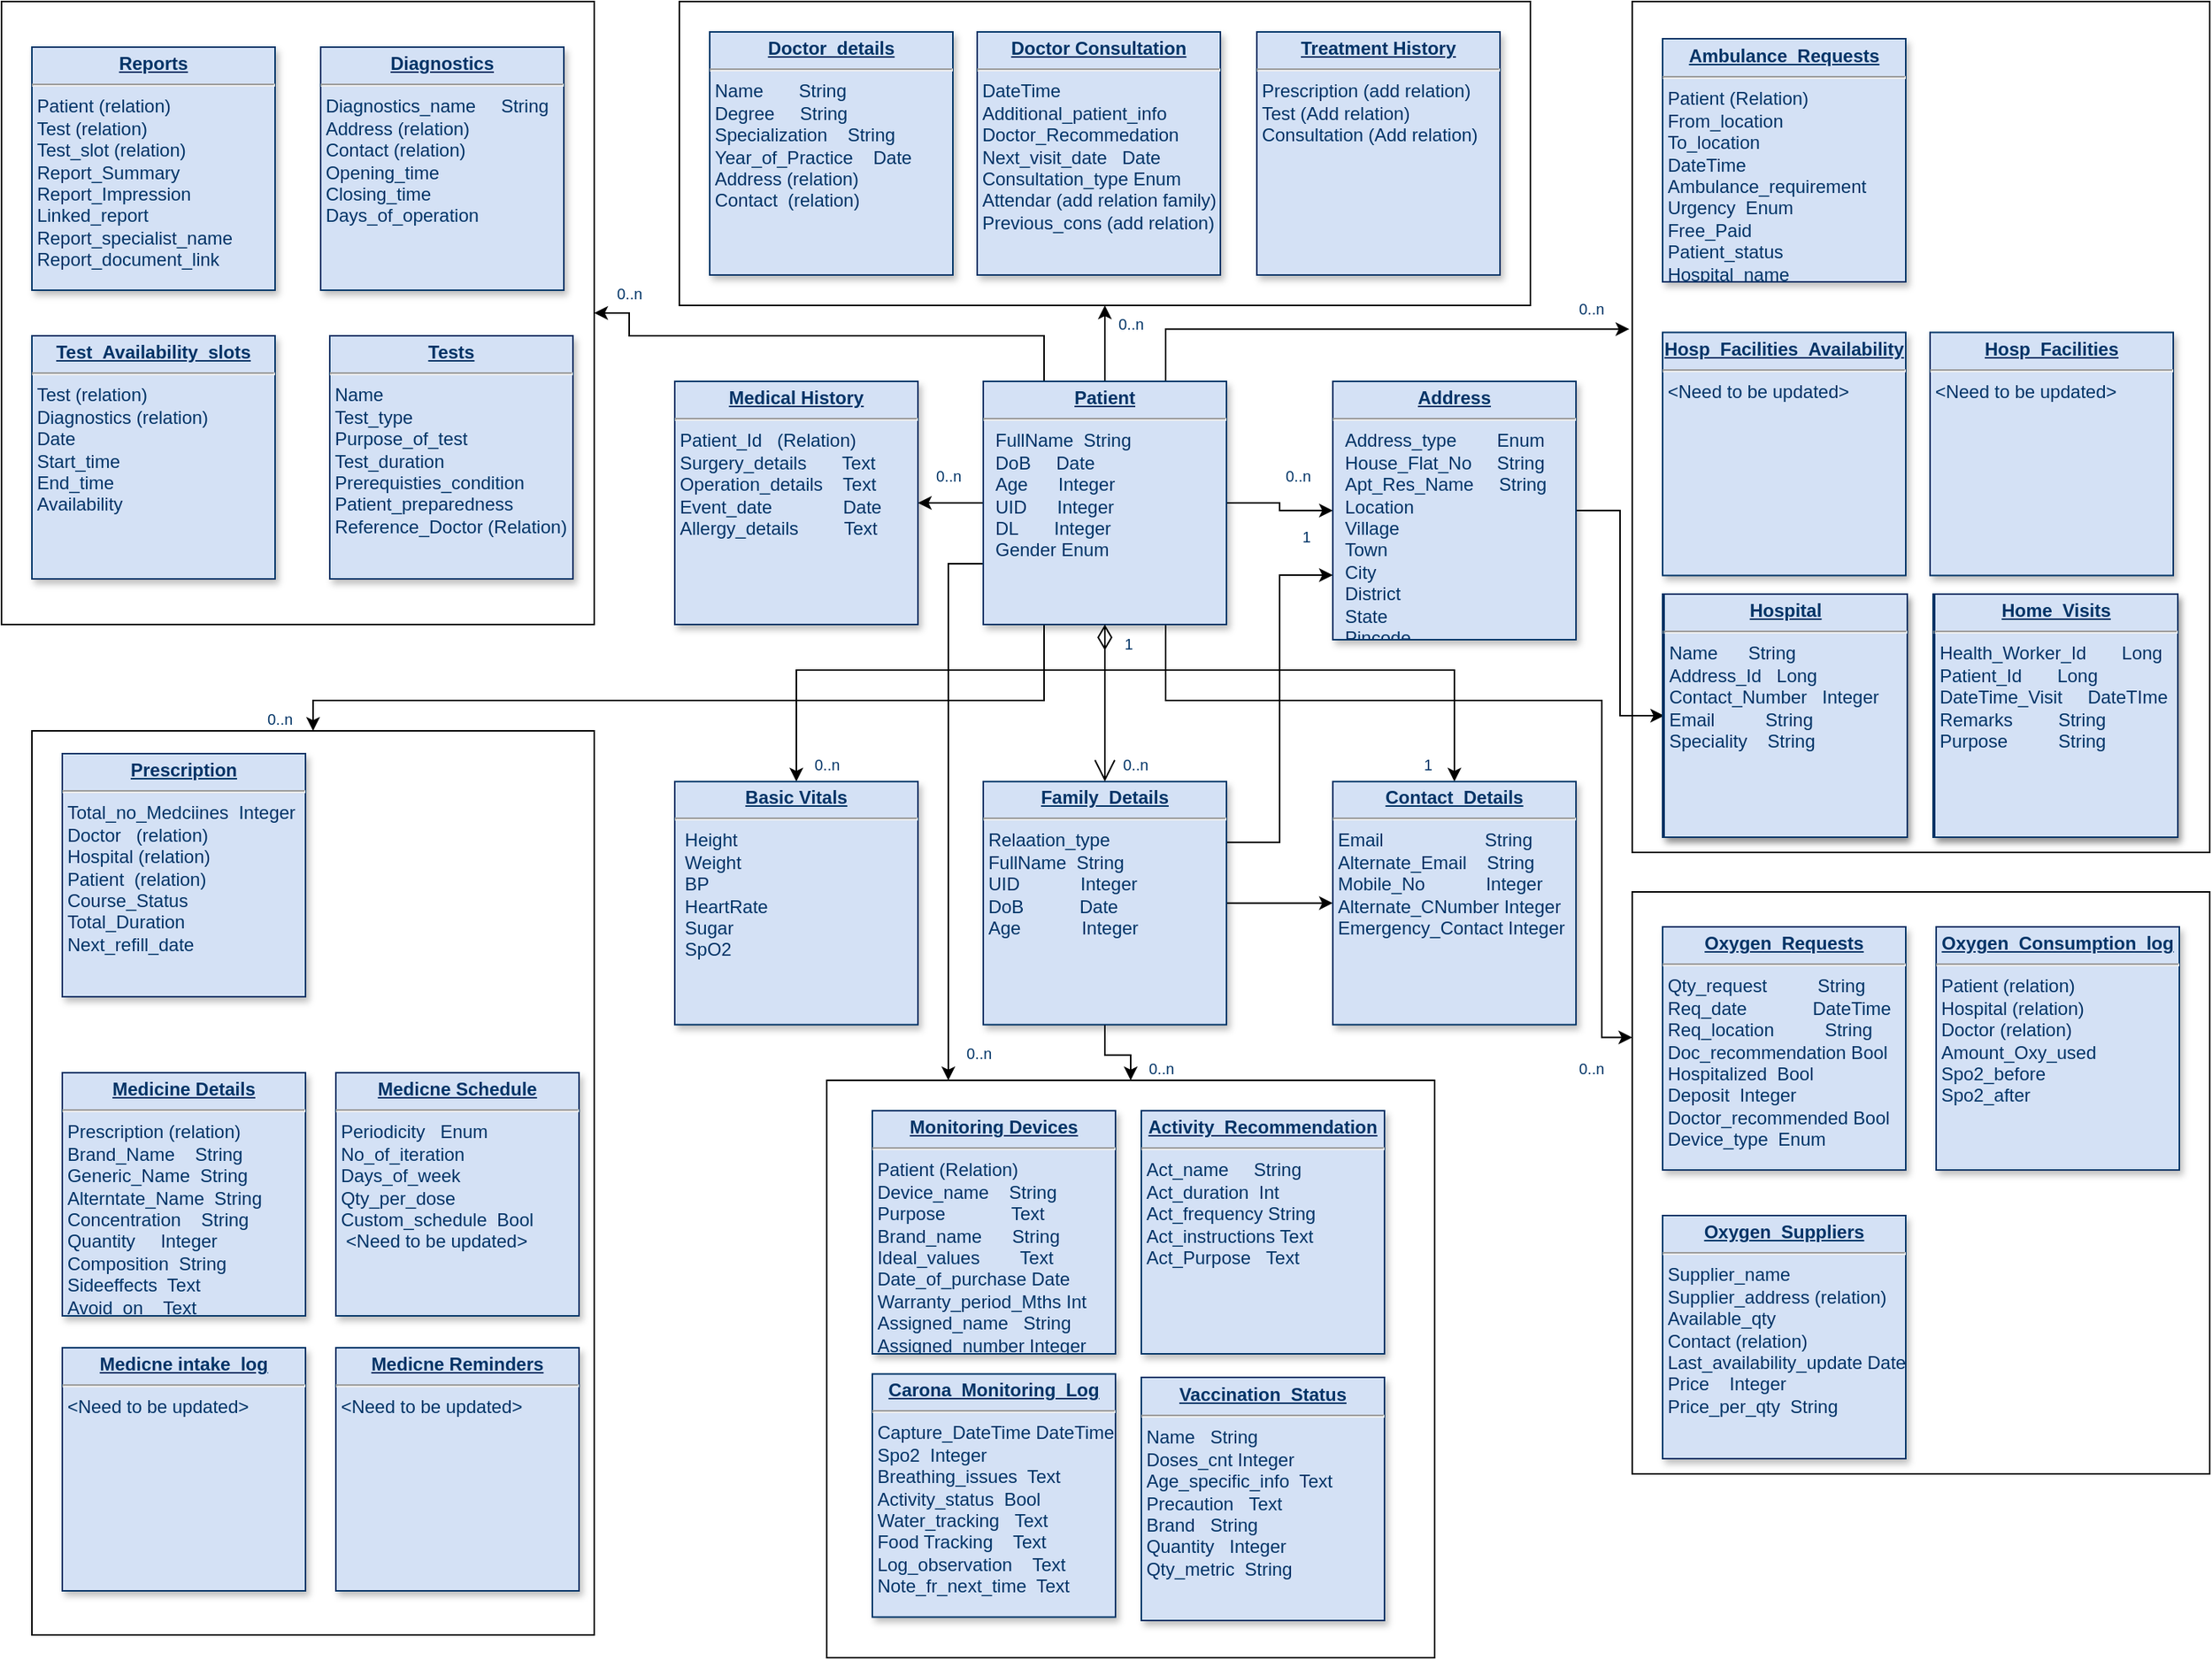 <mxfile version="14.6.13" type="github">
  <diagram name="Page-1" id="efa7a0a1-bf9b-a30e-e6df-94a7791c09e9">
    <mxGraphModel dx="1869" dy="433" grid="1" gridSize="10" guides="1" tooltips="1" connect="1" arrows="1" fold="1" page="1" pageScale="1" pageWidth="826" pageHeight="1169" background="#ffffff" math="0" shadow="0">
      <root>
        <mxCell id="0" />
        <mxCell id="1" parent="0" />
        <mxCell id="pTx6E-m7zYikhpUDYZre-244" value="" style="rounded=0;whiteSpace=wrap;html=1;" parent="1" vertex="1">
          <mxGeometry x="640" y="30" width="380" height="560" as="geometry" />
        </mxCell>
        <mxCell id="pTx6E-m7zYikhpUDYZre-188" style="edgeStyle=orthogonalEdgeStyle;rounded=0;orthogonalLoop=1;jettySize=auto;html=1;entryX=0;entryY=0.75;entryDx=0;entryDy=0;exitX=1;exitY=0.25;exitDx=0;exitDy=0;" parent="1" source="21" target="pTx6E-m7zYikhpUDYZre-186" edge="1">
          <mxGeometry relative="1" as="geometry" />
        </mxCell>
        <mxCell id="pTx6E-m7zYikhpUDYZre-230" style="edgeStyle=orthogonalEdgeStyle;rounded=0;orthogonalLoop=1;jettySize=auto;html=1;entryX=0;entryY=0.5;entryDx=0;entryDy=0;" parent="1" source="21" target="pTx6E-m7zYikhpUDYZre-197" edge="1">
          <mxGeometry relative="1" as="geometry" />
        </mxCell>
        <mxCell id="pTx6E-m7zYikhpUDYZre-257" style="edgeStyle=orthogonalEdgeStyle;rounded=0;orthogonalLoop=1;jettySize=auto;html=1;entryX=0.5;entryY=0;entryDx=0;entryDy=0;" parent="1" source="21" target="pTx6E-m7zYikhpUDYZre-238" edge="1">
          <mxGeometry relative="1" as="geometry" />
        </mxCell>
        <mxCell id="21" value="&lt;p style=&quot;margin: 0px ; margin-top: 4px ; text-align: center ; text-decoration: underline&quot;&gt;&lt;b&gt;Family_Details&lt;/b&gt;&lt;/p&gt;&lt;hr&gt;&amp;nbsp;Relaation_type&lt;br&gt;&amp;nbsp;FullName&amp;nbsp; String&lt;br&gt;&amp;nbsp;UID&amp;nbsp; &amp;nbsp; &amp;nbsp; &amp;nbsp; &amp;nbsp; &amp;nbsp; Integer&lt;br&gt;&amp;nbsp;DoB&amp;nbsp; &amp;nbsp; &amp;nbsp; &amp;nbsp; &amp;nbsp; &amp;nbsp;Date&lt;br&gt;&amp;nbsp;Age&amp;nbsp; &amp;nbsp; &amp;nbsp; &amp;nbsp; &amp;nbsp; &amp;nbsp; Integer" style="verticalAlign=top;align=left;overflow=fill;fontSize=12;fontFamily=Helvetica;html=1;strokeColor=#003366;shadow=1;fillColor=#D4E1F5;fontColor=#003366" parent="1" vertex="1">
          <mxGeometry x="213.0" y="543.36" width="160" height="160" as="geometry" />
        </mxCell>
        <mxCell id="pTx6E-m7zYikhpUDYZre-187" style="edgeStyle=orthogonalEdgeStyle;rounded=0;orthogonalLoop=1;jettySize=auto;html=1;entryX=0;entryY=0.5;entryDx=0;entryDy=0;" parent="1" source="25" target="pTx6E-m7zYikhpUDYZre-186" edge="1">
          <mxGeometry relative="1" as="geometry" />
        </mxCell>
        <mxCell id="pTx6E-m7zYikhpUDYZre-228" style="edgeStyle=orthogonalEdgeStyle;rounded=0;orthogonalLoop=1;jettySize=auto;html=1;" parent="1" source="25" target="pTx6E-m7zYikhpUDYZre-191" edge="1">
          <mxGeometry relative="1" as="geometry" />
        </mxCell>
        <mxCell id="pTx6E-m7zYikhpUDYZre-229" style="edgeStyle=orthogonalEdgeStyle;rounded=0;orthogonalLoop=1;jettySize=auto;html=1;" parent="1" source="25" target="pTx6E-m7zYikhpUDYZre-189" edge="1">
          <mxGeometry relative="1" as="geometry">
            <Array as="points">
              <mxPoint x="293" y="470" />
              <mxPoint x="90" y="470" />
            </Array>
          </mxGeometry>
        </mxCell>
        <mxCell id="pTx6E-m7zYikhpUDYZre-231" style="edgeStyle=orthogonalEdgeStyle;rounded=0;orthogonalLoop=1;jettySize=auto;html=1;entryX=0.5;entryY=0;entryDx=0;entryDy=0;" parent="1" source="25" target="pTx6E-m7zYikhpUDYZre-197" edge="1">
          <mxGeometry relative="1" as="geometry">
            <Array as="points">
              <mxPoint x="293" y="470" />
              <mxPoint x="523" y="470" />
            </Array>
          </mxGeometry>
        </mxCell>
        <mxCell id="pTx6E-m7zYikhpUDYZre-250" style="edgeStyle=orthogonalEdgeStyle;rounded=0;orthogonalLoop=1;jettySize=auto;html=1;entryX=0.5;entryY=1;entryDx=0;entryDy=0;" parent="1" source="25" target="pTx6E-m7zYikhpUDYZre-242" edge="1">
          <mxGeometry relative="1" as="geometry" />
        </mxCell>
        <mxCell id="pTx6E-m7zYikhpUDYZre-252" style="edgeStyle=orthogonalEdgeStyle;rounded=0;orthogonalLoop=1;jettySize=auto;html=1;entryX=-0.005;entryY=0.385;entryDx=0;entryDy=0;entryPerimeter=0;exitX=0.75;exitY=0;exitDx=0;exitDy=0;" parent="1" source="25" target="pTx6E-m7zYikhpUDYZre-244" edge="1">
          <mxGeometry relative="1" as="geometry">
            <Array as="points">
              <mxPoint x="333" y="246" />
            </Array>
          </mxGeometry>
        </mxCell>
        <mxCell id="pTx6E-m7zYikhpUDYZre-253" style="edgeStyle=orthogonalEdgeStyle;rounded=0;orthogonalLoop=1;jettySize=auto;html=1;entryX=1;entryY=0.5;entryDx=0;entryDy=0;exitX=0.25;exitY=0;exitDx=0;exitDy=0;" parent="1" source="25" target="pTx6E-m7zYikhpUDYZre-234" edge="1">
          <mxGeometry relative="1" as="geometry">
            <Array as="points">
              <mxPoint x="253" y="250" />
              <mxPoint x="-20" y="250" />
              <mxPoint x="-20" y="235" />
            </Array>
          </mxGeometry>
        </mxCell>
        <mxCell id="pTx6E-m7zYikhpUDYZre-254" style="edgeStyle=orthogonalEdgeStyle;rounded=0;orthogonalLoop=1;jettySize=auto;html=1;exitX=0.25;exitY=1;exitDx=0;exitDy=0;" parent="1" source="25" target="pTx6E-m7zYikhpUDYZre-236" edge="1">
          <mxGeometry relative="1" as="geometry">
            <Array as="points">
              <mxPoint x="253" y="490" />
              <mxPoint x="-228" y="490" />
            </Array>
          </mxGeometry>
        </mxCell>
        <mxCell id="pTx6E-m7zYikhpUDYZre-255" style="edgeStyle=orthogonalEdgeStyle;rounded=0;orthogonalLoop=1;jettySize=auto;html=1;exitX=0;exitY=0.75;exitDx=0;exitDy=0;" parent="1" source="25" target="pTx6E-m7zYikhpUDYZre-238" edge="1">
          <mxGeometry relative="1" as="geometry">
            <Array as="points">
              <mxPoint x="190" y="400" />
            </Array>
          </mxGeometry>
        </mxCell>
        <mxCell id="pTx6E-m7zYikhpUDYZre-256" style="edgeStyle=orthogonalEdgeStyle;rounded=0;orthogonalLoop=1;jettySize=auto;html=1;entryX=0;entryY=0.25;entryDx=0;entryDy=0;exitX=0.75;exitY=1;exitDx=0;exitDy=0;" parent="1" source="25" target="pTx6E-m7zYikhpUDYZre-240" edge="1">
          <mxGeometry relative="1" as="geometry">
            <Array as="points">
              <mxPoint x="333" y="490" />
              <mxPoint x="620" y="490" />
              <mxPoint x="620" y="712" />
            </Array>
          </mxGeometry>
        </mxCell>
        <mxCell id="25" value="&lt;p style=&quot;margin: 0px ; margin-top: 4px ; text-align: center ; text-decoration: underline&quot;&gt;&lt;strong&gt;Patient&lt;/strong&gt;&lt;/p&gt;&lt;hr&gt;&lt;p style=&quot;margin: 0px ; margin-left: 8px&quot;&gt;FullName&amp;nbsp; String&lt;/p&gt;&lt;p style=&quot;margin: 0px ; margin-left: 8px&quot;&gt;DoB&amp;nbsp; &amp;nbsp; &amp;nbsp;Date&lt;/p&gt;&lt;p style=&quot;margin: 0px ; margin-left: 8px&quot;&gt;Age&amp;nbsp; &amp;nbsp; &amp;nbsp; Integer&lt;br&gt;UID&amp;nbsp; &amp;nbsp; &amp;nbsp; Integer&lt;/p&gt;&lt;p style=&quot;margin: 0px ; margin-left: 8px&quot;&gt;DL&amp;nbsp; &amp;nbsp; &amp;nbsp; &amp;nbsp;Integer&lt;/p&gt;&lt;p style=&quot;margin: 0px ; margin-left: 8px&quot;&gt;Gender Enum&lt;/p&gt;&lt;p style=&quot;margin: 0px ; margin-left: 8px&quot;&gt;&lt;br&gt;&lt;/p&gt;" style="verticalAlign=top;align=left;overflow=fill;fontSize=12;fontFamily=Helvetica;html=1;strokeColor=#003366;shadow=1;fillColor=#D4E1F5;fontColor=#003366" parent="1" vertex="1">
          <mxGeometry x="213.0" y="280.0" width="160" height="160" as="geometry" />
        </mxCell>
        <mxCell id="90" value="" style="endArrow=open;endSize=12;startArrow=diamondThin;startSize=14;startFill=0;edgeStyle=orthogonalEdgeStyle" parent="1" source="25" target="21" edge="1">
          <mxGeometry x="793" y="598.36" as="geometry">
            <mxPoint x="793" y="598.36" as="sourcePoint" />
            <mxPoint x="953" y="598.36" as="targetPoint" />
          </mxGeometry>
        </mxCell>
        <mxCell id="91" value="0..n" style="resizable=0;align=left;verticalAlign=top;labelBackgroundColor=#ffffff;fontSize=10;strokeColor=#003366;shadow=1;fillColor=#D4E1F5;fontColor=#003366" parent="90" connectable="0" vertex="1">
          <mxGeometry x="-1" relative="1" as="geometry">
            <mxPoint x="10" y="80" as="offset" />
          </mxGeometry>
        </mxCell>
        <mxCell id="92" value="1" style="resizable=0;align=right;verticalAlign=top;labelBackgroundColor=#ffffff;fontSize=10;strokeColor=#003366;shadow=1;fillColor=#D4E1F5;fontColor=#003366" parent="90" connectable="0" vertex="1">
          <mxGeometry x="1" relative="1" as="geometry">
            <mxPoint x="20" y="-103.0" as="offset" />
          </mxGeometry>
        </mxCell>
        <mxCell id="MusrO0yYyd4XaEEXspOv-96" style="edgeStyle=orthogonalEdgeStyle;rounded=0;orthogonalLoop=1;jettySize=auto;html=1;" parent="1" source="pTx6E-m7zYikhpUDYZre-186" target="MusrO0yYyd4XaEEXspOv-92" edge="1">
          <mxGeometry relative="1" as="geometry" />
        </mxCell>
        <mxCell id="pTx6E-m7zYikhpUDYZre-186" value="&lt;p style=&quot;margin: 0px ; margin-top: 4px ; text-align: center ; text-decoration: underline&quot;&gt;&lt;b&gt;Address&lt;/b&gt;&lt;/p&gt;&lt;hr&gt;&lt;p style=&quot;margin: 0px ; margin-left: 8px&quot;&gt;Address_type&amp;nbsp; &amp;nbsp; &amp;nbsp; &amp;nbsp; Enum&lt;/p&gt;&lt;p style=&quot;margin: 0px ; margin-left: 8px&quot;&gt;House_Flat_No&amp;nbsp; &amp;nbsp; &amp;nbsp;String&lt;/p&gt;&lt;p style=&quot;margin: 0px ; margin-left: 8px&quot;&gt;Apt_Res_Name&amp;nbsp; &amp;nbsp; &amp;nbsp;String&lt;/p&gt;&lt;p style=&quot;margin: 0px ; margin-left: 8px&quot;&gt;Location&lt;/p&gt;&lt;p style=&quot;margin: 0px ; margin-left: 8px&quot;&gt;Village&lt;/p&gt;&lt;p style=&quot;margin: 0px ; margin-left: 8px&quot;&gt;Town&lt;/p&gt;&lt;p style=&quot;margin: 0px ; margin-left: 8px&quot;&gt;City&lt;/p&gt;&lt;p style=&quot;margin: 0px ; margin-left: 8px&quot;&gt;District&lt;/p&gt;&lt;p style=&quot;margin: 0px ; margin-left: 8px&quot;&gt;State&lt;/p&gt;&lt;p style=&quot;margin: 0px ; margin-left: 8px&quot;&gt;Pincode&lt;/p&gt;&lt;p style=&quot;margin: 0px ; margin-left: 8px&quot;&gt;&lt;br&gt;&lt;/p&gt;&lt;p style=&quot;margin: 0px ; margin-left: 8px&quot;&gt;&lt;br&gt;&lt;/p&gt;" style="verticalAlign=top;align=left;overflow=fill;fontSize=12;fontFamily=Helvetica;html=1;strokeColor=#003366;shadow=1;fillColor=#D4E1F5;fontColor=#003366" parent="1" vertex="1">
          <mxGeometry x="443" y="280" width="160" height="170" as="geometry" />
        </mxCell>
        <mxCell id="pTx6E-m7zYikhpUDYZre-189" value="&lt;p style=&quot;margin: 0px ; margin-top: 4px ; text-align: center ; text-decoration: underline&quot;&gt;&lt;b&gt;Basic Vitals&lt;/b&gt;&lt;/p&gt;&lt;hr&gt;&amp;nbsp; Height&lt;br&gt;&amp;nbsp; Weight&lt;br&gt;&amp;nbsp; BP&lt;br&gt;&amp;nbsp; HeartRate&lt;br&gt;&amp;nbsp; Sugar&lt;br&gt;&amp;nbsp; SpO2&lt;br&gt;&amp;nbsp;" style="verticalAlign=top;align=left;overflow=fill;fontSize=12;fontFamily=Helvetica;html=1;strokeColor=#003366;shadow=1;fillColor=#D4E1F5;fontColor=#003366" parent="1" vertex="1">
          <mxGeometry x="10.0" y="543.36" width="160" height="160" as="geometry" />
        </mxCell>
        <mxCell id="pTx6E-m7zYikhpUDYZre-191" value="&lt;p style=&quot;margin: 0px ; margin-top: 4px ; text-align: center ; text-decoration: underline&quot;&gt;&lt;b&gt;Medical History&lt;/b&gt;&lt;/p&gt;&lt;hr&gt;&amp;nbsp;Patient_Id&amp;nbsp; &amp;nbsp;(Relation)&lt;br&gt;&amp;nbsp;Surgery_details&amp;nbsp; &amp;nbsp; &amp;nbsp; &amp;nbsp;Text&lt;br&gt;&amp;nbsp;Operation_details&amp;nbsp; &amp;nbsp; Text&lt;br&gt;&amp;nbsp;Event_date&amp;nbsp; &amp;nbsp; &amp;nbsp; &amp;nbsp; &amp;nbsp; &amp;nbsp; &amp;nbsp; Date&lt;br&gt;&amp;nbsp;Allergy_details&amp;nbsp; &amp;nbsp; &amp;nbsp; &amp;nbsp; &amp;nbsp;Text&lt;br&gt;&amp;nbsp;" style="verticalAlign=top;align=left;overflow=fill;fontSize=12;fontFamily=Helvetica;html=1;strokeColor=#003366;shadow=1;fillColor=#D4E1F5;fontColor=#003366" parent="1" vertex="1">
          <mxGeometry x="10" y="280.0" width="160" height="160" as="geometry" />
        </mxCell>
        <mxCell id="pTx6E-m7zYikhpUDYZre-197" value="&lt;p style=&quot;margin: 0px ; margin-top: 4px ; text-align: center ; text-decoration: underline&quot;&gt;&lt;b&gt;Contact_Details&lt;/b&gt;&lt;/p&gt;&lt;hr&gt;&amp;nbsp;Email&amp;nbsp; &amp;nbsp; &amp;nbsp; &amp;nbsp; &amp;nbsp; &amp;nbsp; &amp;nbsp; &amp;nbsp; &amp;nbsp; &amp;nbsp; String&lt;br&gt;&amp;nbsp;Alternate_Email&amp;nbsp; &amp;nbsp; String&lt;br&gt;&amp;nbsp;Mobile_No&amp;nbsp; &amp;nbsp; &amp;nbsp; &amp;nbsp; &amp;nbsp; &amp;nbsp; Integer&lt;br&gt;&amp;nbsp;Alternate_CNumber Integer&lt;br&gt;&amp;nbsp;Emergency_Contact Integer" style="verticalAlign=top;align=left;overflow=fill;fontSize=12;fontFamily=Helvetica;html=1;strokeColor=#003366;shadow=1;fillColor=#D4E1F5;fontColor=#003366" parent="1" vertex="1">
          <mxGeometry x="443.0" y="543.36" width="160" height="160" as="geometry" />
        </mxCell>
        <mxCell id="pTx6E-m7zYikhpUDYZre-235" value="" style="group" parent="1" vertex="1" connectable="0">
          <mxGeometry x="-433" y="30" width="390" height="410" as="geometry" />
        </mxCell>
        <mxCell id="pTx6E-m7zYikhpUDYZre-234" value="" style="rounded=0;whiteSpace=wrap;html=1;" parent="pTx6E-m7zYikhpUDYZre-235" vertex="1">
          <mxGeometry width="390" height="410" as="geometry" />
        </mxCell>
        <mxCell id="pTx6E-m7zYikhpUDYZre-226" value="" style="group" parent="pTx6E-m7zYikhpUDYZre-235" vertex="1" connectable="0">
          <mxGeometry x="20" y="30.0" width="356" height="350" as="geometry" />
        </mxCell>
        <mxCell id="pTx6E-m7zYikhpUDYZre-190" value="&lt;p style=&quot;margin: 0px ; margin-top: 4px ; text-align: center ; text-decoration: underline&quot;&gt;&lt;b&gt;Reports&lt;/b&gt;&lt;/p&gt;&lt;hr&gt;&amp;nbsp;Patient (relation)&lt;br&gt;&amp;nbsp;Test (relation)&lt;br&gt;&amp;nbsp;Test_slot (relation)&lt;br&gt;&amp;nbsp;Report_Summary&lt;br&gt;&amp;nbsp;Report_Impression&lt;br&gt;&amp;nbsp;Linked_report&lt;br&gt;&amp;nbsp;Report_specialist_name&lt;br&gt;&amp;nbsp;Report_document_link" style="verticalAlign=top;align=left;overflow=fill;fontSize=12;fontFamily=Helvetica;html=1;strokeColor=#003366;shadow=1;fillColor=#D4E1F5;fontColor=#003366" parent="pTx6E-m7zYikhpUDYZre-226" vertex="1">
          <mxGeometry width="160" height="160" as="geometry" />
        </mxCell>
        <mxCell id="pTx6E-m7zYikhpUDYZre-192" value="&lt;p style=&quot;margin: 0px ; margin-top: 4px ; text-align: center ; text-decoration: underline&quot;&gt;&lt;b&gt;Tests&lt;/b&gt;&lt;/p&gt;&lt;hr&gt;&amp;nbsp;Name&lt;br&gt;&amp;nbsp;Test_type&lt;br&gt;&amp;nbsp;Purpose_of_test&lt;br&gt;&amp;nbsp;Test_duration&lt;br&gt;&amp;nbsp;Prerequisties_condition&lt;br&gt;&amp;nbsp;Patient_preparedness&lt;br&gt;&amp;nbsp;Reference_Doctor (Relation)&lt;br&gt;&amp;nbsp;" style="verticalAlign=top;align=left;overflow=fill;fontSize=12;fontFamily=Helvetica;html=1;strokeColor=#003366;shadow=1;fillColor=#D4E1F5;fontColor=#003366" parent="pTx6E-m7zYikhpUDYZre-226" vertex="1">
          <mxGeometry x="196" y="190" width="160" height="160" as="geometry" />
        </mxCell>
        <mxCell id="pTx6E-m7zYikhpUDYZre-193" value="&lt;p style=&quot;margin: 0px ; margin-top: 4px ; text-align: center ; text-decoration: underline&quot;&gt;&lt;b&gt;Diagnostics&lt;/b&gt;&lt;/p&gt;&lt;hr&gt;&amp;nbsp;Diagnostics_name&amp;nbsp; &amp;nbsp; &amp;nbsp;String&lt;br&gt;&amp;nbsp;Address (relation)&lt;br&gt;&amp;nbsp;Contact (relation)&lt;br&gt;&amp;nbsp;Opening_time&lt;br&gt;&amp;nbsp;Closing_time&lt;br&gt;&amp;nbsp;Days_of_operation" style="verticalAlign=top;align=left;overflow=fill;fontSize=12;fontFamily=Helvetica;html=1;strokeColor=#003366;shadow=1;fillColor=#D4E1F5;fontColor=#003366" parent="pTx6E-m7zYikhpUDYZre-226" vertex="1">
          <mxGeometry x="190" width="160" height="160" as="geometry" />
        </mxCell>
        <mxCell id="pTx6E-m7zYikhpUDYZre-198" value="&lt;p style=&quot;margin: 0px ; margin-top: 4px ; text-align: center ; text-decoration: underline&quot;&gt;&lt;b&gt;Test_Availability_slots&lt;/b&gt;&lt;/p&gt;&lt;hr&gt;&amp;nbsp;Test (relation)&lt;br&gt;&amp;nbsp;Diagnostics (relation)&lt;br&gt;&amp;nbsp;Date&lt;br&gt;&amp;nbsp;Start_time&lt;br&gt;&amp;nbsp;End_time&lt;br&gt;&amp;nbsp;Availability&lt;br&gt;&amp;nbsp;&lt;br&gt;&amp;nbsp;" style="verticalAlign=top;align=left;overflow=fill;fontSize=12;fontFamily=Helvetica;html=1;strokeColor=#003366;shadow=1;fillColor=#D4E1F5;fontColor=#003366" parent="pTx6E-m7zYikhpUDYZre-226" vertex="1">
          <mxGeometry y="190" width="160" height="160" as="geometry" />
        </mxCell>
        <mxCell id="pTx6E-m7zYikhpUDYZre-237" value="" style="group" parent="1" vertex="1" connectable="0">
          <mxGeometry x="-413" y="510" width="370" height="595" as="geometry" />
        </mxCell>
        <mxCell id="pTx6E-m7zYikhpUDYZre-236" value="" style="rounded=0;whiteSpace=wrap;html=1;" parent="pTx6E-m7zYikhpUDYZre-237" vertex="1">
          <mxGeometry width="370" height="595" as="geometry" />
        </mxCell>
        <mxCell id="pTx6E-m7zYikhpUDYZre-216" value="" style="group" parent="pTx6E-m7zYikhpUDYZre-237" vertex="1" connectable="0">
          <mxGeometry x="20" y="15" width="340" height="551" as="geometry" />
        </mxCell>
        <mxCell id="pTx6E-m7zYikhpUDYZre-201" value="&lt;p style=&quot;margin: 0px ; margin-top: 4px ; text-align: center ; text-decoration: underline&quot;&gt;&lt;b&gt;Prescription&lt;/b&gt;&lt;/p&gt;&lt;hr&gt;&amp;nbsp;Total_no_Medciines&amp;nbsp; Integer&lt;br&gt;&amp;nbsp;Doctor&amp;nbsp; &amp;nbsp;(relation)&lt;br&gt;&amp;nbsp;Hospital (relation)&amp;nbsp;&lt;br&gt;&amp;nbsp;Patient&amp;nbsp; (relation)&lt;br&gt;&amp;nbsp;Course_Status&lt;br&gt;&amp;nbsp;Total_Duration&lt;br&gt;&amp;nbsp;Next_refill_date" style="verticalAlign=top;align=left;overflow=fill;fontSize=12;fontFamily=Helvetica;html=1;strokeColor=#003366;shadow=1;fillColor=#D4E1F5;fontColor=#003366" parent="pTx6E-m7zYikhpUDYZre-216" vertex="1">
          <mxGeometry width="160" height="160" as="geometry" />
        </mxCell>
        <mxCell id="pTx6E-m7zYikhpUDYZre-202" value="&lt;p style=&quot;margin: 0px ; margin-top: 4px ; text-align: center ; text-decoration: underline&quot;&gt;&lt;b&gt;Medicine Details&lt;/b&gt;&lt;/p&gt;&lt;hr&gt;&amp;nbsp;Prescription (relation)&lt;br&gt;&amp;nbsp;Brand_Name&amp;nbsp; &amp;nbsp; String&lt;br&gt;&amp;nbsp;Generic_Name&amp;nbsp; String&lt;br&gt;&amp;nbsp;Alterntate_Name&amp;nbsp; String&lt;br&gt;&amp;nbsp;Concentration&amp;nbsp; &amp;nbsp; String&lt;br&gt;&amp;nbsp;Quantity&amp;nbsp; &amp;nbsp; &amp;nbsp;Integer&lt;br&gt;&amp;nbsp;Composition&amp;nbsp; String&lt;br&gt;&amp;nbsp;Sideeffects&amp;nbsp; Text&lt;br&gt;&amp;nbsp;Avoid_on&amp;nbsp; &amp;nbsp; Text&lt;br&gt;&lt;br&gt;&amp;nbsp;&lt;br&gt;&amp;nbsp;&lt;br&gt;&amp;nbsp;" style="verticalAlign=top;align=left;overflow=fill;fontSize=12;fontFamily=Helvetica;html=1;strokeColor=#003366;shadow=1;fillColor=#D4E1F5;fontColor=#003366" parent="pTx6E-m7zYikhpUDYZre-216" vertex="1">
          <mxGeometry y="210" width="160" height="160" as="geometry" />
        </mxCell>
        <mxCell id="pTx6E-m7zYikhpUDYZre-203" value="&lt;p style=&quot;margin: 0px ; margin-top: 4px ; text-align: center ; text-decoration: underline&quot;&gt;&lt;b&gt;Medicne Schedule&lt;/b&gt;&lt;/p&gt;&lt;hr&gt;&amp;nbsp;Periodicity&amp;nbsp; &amp;nbsp;Enum&lt;br&gt;&amp;nbsp;No_of_iteration&lt;br&gt;&amp;nbsp;Days_of_week&lt;br&gt;&amp;nbsp;Qty_per_dose&lt;br&gt;&amp;nbsp;Custom_schedule&amp;nbsp; Bool&lt;br&gt;&amp;nbsp; &amp;lt;Need to be updated&amp;gt;&lt;br&gt;&amp;nbsp;&amp;nbsp;" style="verticalAlign=top;align=left;overflow=fill;fontSize=12;fontFamily=Helvetica;html=1;strokeColor=#003366;shadow=1;fillColor=#D4E1F5;fontColor=#003366" parent="pTx6E-m7zYikhpUDYZre-216" vertex="1">
          <mxGeometry x="180" y="210" width="160" height="160" as="geometry" />
        </mxCell>
        <mxCell id="pTx6E-m7zYikhpUDYZre-204" value="&lt;p style=&quot;margin: 0px ; margin-top: 4px ; text-align: center ; text-decoration: underline&quot;&gt;&lt;b&gt;Medicne intake_log&lt;/b&gt;&lt;/p&gt;&lt;hr&gt;&amp;nbsp;&amp;lt;Need to be updated&amp;gt;" style="verticalAlign=top;align=left;overflow=fill;fontSize=12;fontFamily=Helvetica;html=1;strokeColor=#003366;shadow=1;fillColor=#D4E1F5;fontColor=#003366" parent="pTx6E-m7zYikhpUDYZre-216" vertex="1">
          <mxGeometry y="391" width="160" height="160" as="geometry" />
        </mxCell>
        <mxCell id="pTx6E-m7zYikhpUDYZre-205" value="&lt;p style=&quot;margin: 0px ; margin-top: 4px ; text-align: center ; text-decoration: underline&quot;&gt;&lt;b&gt;Medicne Reminders&lt;/b&gt;&lt;/p&gt;&lt;hr&gt;&amp;nbsp;&amp;lt;Need to be updated&amp;gt;" style="verticalAlign=top;align=left;overflow=fill;fontSize=12;fontFamily=Helvetica;html=1;strokeColor=#003366;shadow=1;fillColor=#D4E1F5;fontColor=#003366" parent="pTx6E-m7zYikhpUDYZre-216" vertex="1">
          <mxGeometry x="180" y="391" width="160" height="160" as="geometry" />
        </mxCell>
        <mxCell id="pTx6E-m7zYikhpUDYZre-239" value="" style="group" parent="1" vertex="1" connectable="0">
          <mxGeometry x="110" y="740" width="400" height="380" as="geometry" />
        </mxCell>
        <mxCell id="pTx6E-m7zYikhpUDYZre-238" value="" style="rounded=0;whiteSpace=wrap;html=1;" parent="pTx6E-m7zYikhpUDYZre-239" vertex="1">
          <mxGeometry width="400" height="380" as="geometry" />
        </mxCell>
        <mxCell id="pTx6E-m7zYikhpUDYZre-227" value="" style="group" parent="pTx6E-m7zYikhpUDYZre-239" vertex="1" connectable="0">
          <mxGeometry x="30" y="20.0" width="337" height="335.5" as="geometry" />
        </mxCell>
        <mxCell id="pTx6E-m7zYikhpUDYZre-199" value="&lt;p style=&quot;margin: 0px ; margin-top: 4px ; text-align: center ; text-decoration: underline&quot;&gt;&lt;b&gt;Carona_Monitoring_Log&lt;/b&gt;&lt;/p&gt;&lt;hr&gt;&amp;nbsp;Capture_DateTime DateTime&lt;br&gt;&amp;nbsp;Spo2&amp;nbsp; Integer&lt;br&gt;&amp;nbsp;Breathing_issues&amp;nbsp; Text&amp;nbsp;&lt;br&gt;&amp;nbsp;Activity_status&amp;nbsp; Bool&lt;br&gt;&amp;nbsp;Water_tracking&amp;nbsp; &amp;nbsp;Text&lt;br&gt;&amp;nbsp;Food Tracking&amp;nbsp; &amp;nbsp; Text&lt;br&gt;&amp;nbsp;Log_observation&amp;nbsp; &amp;nbsp; Text&lt;br&gt;&amp;nbsp;Note_fr_next_time&amp;nbsp; Text" style="verticalAlign=top;align=left;overflow=fill;fontSize=12;fontFamily=Helvetica;html=1;strokeColor=#003366;shadow=1;fillColor=#D4E1F5;fontColor=#003366" parent="pTx6E-m7zYikhpUDYZre-227" vertex="1">
          <mxGeometry y="173.25" width="160" height="160" as="geometry" />
        </mxCell>
        <mxCell id="pTx6E-m7zYikhpUDYZre-206" value="&lt;p style=&quot;margin: 0px ; margin-top: 4px ; text-align: center ; text-decoration: underline&quot;&gt;&lt;b&gt;Activity_Recommendation&lt;/b&gt;&lt;/p&gt;&lt;hr&gt;&amp;nbsp;Act_name&amp;nbsp; &amp;nbsp; &amp;nbsp;String&lt;br&gt;&amp;nbsp;Act_duration&amp;nbsp; Int&lt;br&gt;&amp;nbsp;Act_frequency String&lt;br&gt;&amp;nbsp;Act_instructions Text&amp;nbsp;&lt;br&gt;&amp;nbsp;Act_Purpose&amp;nbsp; &amp;nbsp;Text" style="verticalAlign=top;align=left;overflow=fill;fontSize=12;fontFamily=Helvetica;html=1;strokeColor=#003366;shadow=1;fillColor=#D4E1F5;fontColor=#003366" parent="pTx6E-m7zYikhpUDYZre-227" vertex="1">
          <mxGeometry x="177" width="160" height="160" as="geometry" />
        </mxCell>
        <mxCell id="pTx6E-m7zYikhpUDYZre-209" value="&lt;p style=&quot;margin: 0px ; margin-top: 4px ; text-align: center ; text-decoration: underline&quot;&gt;&lt;b&gt;Vaccination_Status&lt;/b&gt;&lt;/p&gt;&lt;hr&gt;&amp;nbsp;Name&amp;nbsp; &amp;nbsp;String&lt;br&gt;&amp;nbsp;Doses_cnt Integer&lt;br&gt;&amp;nbsp;Age_specific_info&amp;nbsp; Text&lt;br&gt;&amp;nbsp;Precaution&amp;nbsp; &amp;nbsp;Text&lt;br&gt;&amp;nbsp;Brand&amp;nbsp; &amp;nbsp;String&lt;br&gt;&amp;nbsp;Quantity&amp;nbsp; &amp;nbsp;Integer&lt;br&gt;&amp;nbsp;Qty_metric&amp;nbsp; String&lt;br&gt;&amp;nbsp;" style="verticalAlign=top;align=left;overflow=fill;fontSize=12;fontFamily=Helvetica;html=1;strokeColor=#003366;shadow=1;fillColor=#D4E1F5;fontColor=#003366" parent="pTx6E-m7zYikhpUDYZre-227" vertex="1">
          <mxGeometry x="177" y="175.5" width="160" height="160" as="geometry" />
        </mxCell>
        <mxCell id="pTx6E-m7zYikhpUDYZre-213" value="&lt;p style=&quot;margin: 0px ; margin-top: 4px ; text-align: center ; text-decoration: underline&quot;&gt;&lt;b&gt;Monitoring Devices&lt;/b&gt;&lt;/p&gt;&lt;hr&gt;&amp;nbsp;Patient (Relation)&amp;nbsp;&lt;br&gt;&amp;nbsp;Device_name&amp;nbsp; &amp;nbsp; String&lt;br&gt;&amp;nbsp;Purpose&amp;nbsp; &amp;nbsp; &amp;nbsp; &amp;nbsp; &amp;nbsp; &amp;nbsp; &amp;nbsp;Text&lt;br&gt;&amp;nbsp;Brand_name&amp;nbsp; &amp;nbsp; &amp;nbsp; String&lt;br&gt;&amp;nbsp;Ideal_values&amp;nbsp; &amp;nbsp; &amp;nbsp; &amp;nbsp; Text&lt;br&gt;&amp;nbsp;Date_of_purchase Date&lt;br&gt;&amp;nbsp;Warranty_period_Mths Int&lt;br&gt;&amp;nbsp;Assigned_name&amp;nbsp; &amp;nbsp;String&lt;br&gt;&amp;nbsp;Assigned_number Integer&lt;br&gt;&amp;nbsp;" style="verticalAlign=top;align=left;overflow=fill;fontSize=12;fontFamily=Helvetica;html=1;strokeColor=#003366;shadow=1;fillColor=#D4E1F5;fontColor=#003366" parent="pTx6E-m7zYikhpUDYZre-227" vertex="1">
          <mxGeometry width="160" height="160" as="geometry" />
        </mxCell>
        <mxCell id="pTx6E-m7zYikhpUDYZre-241" value="" style="group" parent="1" vertex="1" connectable="0">
          <mxGeometry x="640" y="616" width="380" height="383" as="geometry" />
        </mxCell>
        <mxCell id="pTx6E-m7zYikhpUDYZre-240" value="" style="rounded=0;whiteSpace=wrap;html=1;" parent="pTx6E-m7zYikhpUDYZre-241" vertex="1">
          <mxGeometry width="380" height="383" as="geometry" />
        </mxCell>
        <mxCell id="pTx6E-m7zYikhpUDYZre-232" value="" style="group" parent="pTx6E-m7zYikhpUDYZre-241" vertex="1" connectable="0">
          <mxGeometry x="20" y="23" width="340" height="350" as="geometry" />
        </mxCell>
        <mxCell id="pTx6E-m7zYikhpUDYZre-210" value="&lt;p style=&quot;margin: 0px ; margin-top: 4px ; text-align: center ; text-decoration: underline&quot;&gt;&lt;b&gt;Oxygen_Requests&lt;/b&gt;&lt;/p&gt;&lt;hr&gt;&amp;nbsp;Qty_request&amp;nbsp; &amp;nbsp; &amp;nbsp; &amp;nbsp; &amp;nbsp; String&lt;br&gt;&amp;nbsp;Req_date&amp;nbsp; &amp;nbsp; &amp;nbsp; &amp;nbsp; &amp;nbsp; &amp;nbsp; &amp;nbsp;DateTime&lt;br&gt;&amp;nbsp;Req_location&amp;nbsp; &amp;nbsp; &amp;nbsp; &amp;nbsp; &amp;nbsp; String&lt;br&gt;&amp;nbsp;Doc_recommendation Bool&lt;br&gt;&amp;nbsp;Hospitalized&amp;nbsp; Bool&lt;br&gt;&amp;nbsp;Deposit&amp;nbsp; Integer&lt;br&gt;&amp;nbsp;Doctor_recommended Bool&lt;br&gt;&amp;nbsp;Device_type&amp;nbsp; Enum" style="verticalAlign=top;align=left;overflow=fill;fontSize=12;fontFamily=Helvetica;html=1;strokeColor=#003366;shadow=1;fillColor=#D4E1F5;fontColor=#003366" parent="pTx6E-m7zYikhpUDYZre-232" vertex="1">
          <mxGeometry width="160" height="160" as="geometry" />
        </mxCell>
        <mxCell id="pTx6E-m7zYikhpUDYZre-211" value="&lt;p style=&quot;margin: 0px ; margin-top: 4px ; text-align: center ; text-decoration: underline&quot;&gt;&lt;b&gt;Oxygen_Suppliers&lt;/b&gt;&lt;/p&gt;&lt;hr&gt;&amp;nbsp;Supplier_name&lt;br&gt;&amp;nbsp;Supplier_address (relation)&lt;br&gt;&amp;nbsp;Available_qty&lt;br&gt;&amp;nbsp;Contact (relation)&lt;br&gt;&amp;nbsp;Last_availability_update Date&lt;br&gt;&amp;nbsp;Price&amp;nbsp; &amp;nbsp; Integer&lt;br&gt;&amp;nbsp;Price_per_qty&amp;nbsp; String&lt;br&gt;&amp;nbsp;" style="verticalAlign=top;align=left;overflow=fill;fontSize=12;fontFamily=Helvetica;html=1;strokeColor=#003366;shadow=1;fillColor=#D4E1F5;fontColor=#003366" parent="pTx6E-m7zYikhpUDYZre-232" vertex="1">
          <mxGeometry y="190" width="160" height="160" as="geometry" />
        </mxCell>
        <mxCell id="pTx6E-m7zYikhpUDYZre-212" value="&lt;p style=&quot;margin: 0px ; margin-top: 4px ; text-align: center ; text-decoration: underline&quot;&gt;&lt;b&gt;Oxygen_Consumption_log&lt;/b&gt;&lt;/p&gt;&lt;hr&gt;&amp;nbsp;Patient (relation)&lt;br&gt;&amp;nbsp;Hospital (relation)&lt;br&gt;&amp;nbsp;Doctor (relation)&lt;br&gt;&amp;nbsp;Amount_Oxy_used&lt;br&gt;&amp;nbsp;Spo2_before&lt;br&gt;&amp;nbsp;Spo2_after" style="verticalAlign=top;align=left;overflow=fill;fontSize=12;fontFamily=Helvetica;html=1;strokeColor=#003366;shadow=1;fillColor=#D4E1F5;fontColor=#003366" parent="pTx6E-m7zYikhpUDYZre-232" vertex="1">
          <mxGeometry x="180" width="160" height="160" as="geometry" />
        </mxCell>
        <mxCell id="pTx6E-m7zYikhpUDYZre-247" value="" style="group" parent="1" vertex="1" connectable="0">
          <mxGeometry x="13" y="30" width="560" height="200" as="geometry" />
        </mxCell>
        <mxCell id="pTx6E-m7zYikhpUDYZre-242" value="" style="rounded=0;whiteSpace=wrap;html=1;" parent="pTx6E-m7zYikhpUDYZre-247" vertex="1">
          <mxGeometry width="560" height="200" as="geometry" />
        </mxCell>
        <mxCell id="pTx6E-m7zYikhpUDYZre-246" value="" style="group" parent="pTx6E-m7zYikhpUDYZre-247" vertex="1" connectable="0">
          <mxGeometry x="20" y="20.0" width="520" height="160.0" as="geometry" />
        </mxCell>
        <mxCell id="pTx6E-m7zYikhpUDYZre-200" value="&lt;p style=&quot;margin: 0px ; margin-top: 4px ; text-align: center ; text-decoration: underline&quot;&gt;&lt;b&gt;Treatment History&lt;/b&gt;&lt;/p&gt;&lt;hr&gt;&amp;nbsp;Prescription (add relation)&lt;br&gt;&amp;nbsp;Test (Add relation)&lt;br&gt;&amp;nbsp;Consultation (Add relation)&lt;br&gt;&amp;nbsp;&lt;br&gt;&amp;nbsp; &amp;nbsp;" style="verticalAlign=top;align=left;overflow=fill;fontSize=12;fontFamily=Helvetica;html=1;strokeColor=#003366;shadow=1;fillColor=#D4E1F5;fontColor=#003366" parent="pTx6E-m7zYikhpUDYZre-246" vertex="1">
          <mxGeometry x="360" width="160" height="160" as="geometry" />
        </mxCell>
        <mxCell id="pTx6E-m7zYikhpUDYZre-207" value="&lt;p style=&quot;margin: 0px ; margin-top: 4px ; text-align: center ; text-decoration: underline&quot;&gt;&lt;b&gt;Doctor Consultation&lt;/b&gt;&lt;/p&gt;&lt;hr&gt;&amp;nbsp;DateTime&lt;br&gt;&amp;nbsp;Additional_patient_info&lt;br&gt;&amp;nbsp;Doctor_Recommedation&lt;br&gt;&amp;nbsp;Next_visit_date&amp;nbsp; &amp;nbsp;Date&lt;br&gt;&amp;nbsp;Consultation_type Enum&lt;br&gt;&amp;nbsp;Attendar (add relation family)&lt;br&gt;&amp;nbsp;Previous_cons (add relation)&lt;br&gt;&amp;nbsp;" style="verticalAlign=top;align=left;overflow=fill;fontSize=12;fontFamily=Helvetica;html=1;strokeColor=#003366;shadow=1;fillColor=#D4E1F5;fontColor=#003366" parent="pTx6E-m7zYikhpUDYZre-246" vertex="1">
          <mxGeometry x="176" width="160" height="160" as="geometry" />
        </mxCell>
        <mxCell id="pTx6E-m7zYikhpUDYZre-208" value="&lt;p style=&quot;margin: 0px ; margin-top: 4px ; text-align: center ; text-decoration: underline&quot;&gt;&lt;b&gt;Doctor_details&lt;/b&gt;&lt;/p&gt;&lt;hr&gt;&amp;nbsp;Name&amp;nbsp; &amp;nbsp; &amp;nbsp; &amp;nbsp;String&lt;br&gt;&amp;nbsp;Degree&amp;nbsp; &amp;nbsp; &amp;nbsp;String&lt;br&gt;&amp;nbsp;Specialization&amp;nbsp; &amp;nbsp; String&lt;br&gt;&amp;nbsp;Year_of_Practice&amp;nbsp; &amp;nbsp; Date&lt;br&gt;&amp;nbsp;Address (relation)&lt;br&gt;&amp;nbsp;Contact&amp;nbsp; (relation)" style="verticalAlign=top;align=left;overflow=fill;fontSize=12;fontFamily=Helvetica;html=1;strokeColor=#003366;shadow=1;fillColor=#D4E1F5;fontColor=#003366" parent="pTx6E-m7zYikhpUDYZre-246" vertex="1">
          <mxGeometry y="1.137e-13" width="160" height="160" as="geometry" />
        </mxCell>
        <mxCell id="cQaLxjSWYKMMs1cUBijT-92" value="0..n" style="resizable=0;align=left;verticalAlign=top;labelBackgroundColor=#ffffff;fontSize=10;strokeColor=#003366;shadow=1;fillColor=#D4E1F5;fontColor=#003366" parent="1" connectable="0" vertex="1">
          <mxGeometry x="300" y="230.0" as="geometry" />
        </mxCell>
        <mxCell id="cQaLxjSWYKMMs1cUBijT-93" value="0..n" style="resizable=0;align=left;verticalAlign=top;labelBackgroundColor=#ffffff;fontSize=10;strokeColor=#003366;shadow=1;fillColor=#D4E1F5;fontColor=#003366" parent="1" connectable="0" vertex="1">
          <mxGeometry x="603" y="220.0" as="geometry" />
        </mxCell>
        <mxCell id="cQaLxjSWYKMMs1cUBijT-94" value="0..n" style="resizable=0;align=left;verticalAlign=top;labelBackgroundColor=#ffffff;fontSize=10;strokeColor=#003366;shadow=1;fillColor=#D4E1F5;fontColor=#003366" parent="1" connectable="0" vertex="1">
          <mxGeometry x="-30" y="210.0" as="geometry" />
        </mxCell>
        <mxCell id="cQaLxjSWYKMMs1cUBijT-96" value="0..n" style="resizable=0;align=left;verticalAlign=top;labelBackgroundColor=#ffffff;fontSize=10;strokeColor=#003366;shadow=1;fillColor=#D4E1F5;fontColor=#003366" parent="1" connectable="0" vertex="1">
          <mxGeometry x="603" y="720.0" as="geometry" />
        </mxCell>
        <mxCell id="cQaLxjSWYKMMs1cUBijT-97" value="0..n" style="resizable=0;align=left;verticalAlign=top;labelBackgroundColor=#ffffff;fontSize=10;strokeColor=#003366;shadow=1;fillColor=#D4E1F5;fontColor=#003366" parent="1" connectable="0" vertex="1">
          <mxGeometry x="320" y="720.0" as="geometry" />
        </mxCell>
        <mxCell id="cQaLxjSWYKMMs1cUBijT-98" value="0..n" style="resizable=0;align=left;verticalAlign=top;labelBackgroundColor=#ffffff;fontSize=10;strokeColor=#003366;shadow=1;fillColor=#D4E1F5;fontColor=#003366" parent="1" connectable="0" vertex="1">
          <mxGeometry x="200" y="710.0" as="geometry" />
        </mxCell>
        <mxCell id="cQaLxjSWYKMMs1cUBijT-99" value="0..n" style="resizable=0;align=left;verticalAlign=top;labelBackgroundColor=#ffffff;fontSize=10;strokeColor=#003366;shadow=1;fillColor=#D4E1F5;fontColor=#003366" parent="1" connectable="0" vertex="1">
          <mxGeometry x="-260" y="490.0" as="geometry" />
        </mxCell>
        <mxCell id="cQaLxjSWYKMMs1cUBijT-100" value="0..n" style="resizable=0;align=left;verticalAlign=top;labelBackgroundColor=#ffffff;fontSize=10;strokeColor=#003366;shadow=1;fillColor=#D4E1F5;fontColor=#003366" parent="1" connectable="0" vertex="1">
          <mxGeometry x="180" y="330.0" as="geometry" />
        </mxCell>
        <mxCell id="cQaLxjSWYKMMs1cUBijT-101" value="0..n" style="resizable=0;align=left;verticalAlign=top;labelBackgroundColor=#ffffff;fontSize=10;strokeColor=#003366;shadow=1;fillColor=#D4E1F5;fontColor=#003366" parent="1" connectable="0" vertex="1">
          <mxGeometry x="100" y="520.0" as="geometry" />
        </mxCell>
        <mxCell id="cQaLxjSWYKMMs1cUBijT-102" value="1" style="resizable=0;align=right;verticalAlign=top;labelBackgroundColor=#ffffff;fontSize=10;strokeColor=#003366;shadow=1;fillColor=#D4E1F5;fontColor=#003366" parent="1" connectable="0" vertex="1">
          <mxGeometry x="510" y="520.0" as="geometry" />
        </mxCell>
        <mxCell id="cQaLxjSWYKMMs1cUBijT-104" value="1" style="resizable=0;align=right;verticalAlign=top;labelBackgroundColor=#ffffff;fontSize=10;strokeColor=#003366;shadow=1;fillColor=#D4E1F5;fontColor=#003366" parent="1" connectable="0" vertex="1">
          <mxGeometry x="430" y="370.0" as="geometry" />
        </mxCell>
        <mxCell id="vHoY36uukUP-JFo1HzjV-92" value="0..n" style="resizable=0;align=left;verticalAlign=top;labelBackgroundColor=#ffffff;fontSize=10;strokeColor=#003366;shadow=1;fillColor=#D4E1F5;fontColor=#003366" parent="1" connectable="0" vertex="1">
          <mxGeometry x="410" y="330.0" as="geometry" />
        </mxCell>
        <mxCell id="pTx6E-m7zYikhpUDYZre-214" value="&lt;p style=&quot;margin: 0px ; margin-top: 4px ; text-align: center ; text-decoration: underline&quot;&gt;&lt;b&gt;Home_Visits&lt;/b&gt;&lt;/p&gt;&lt;hr&gt;" style="verticalAlign=top;align=left;overflow=fill;fontSize=12;fontFamily=Helvetica;html=1;strokeColor=#003366;shadow=1;fillColor=#D4E1F5;fontColor=#003366" parent="1" vertex="1">
          <mxGeometry x="838" y="420.0" width="160" height="160" as="geometry" />
        </mxCell>
        <mxCell id="pTx6E-m7zYikhpUDYZre-224" value="&lt;p style=&quot;margin: 0px ; margin-top: 4px ; text-align: center ; text-decoration: underline&quot;&gt;&lt;b&gt;Hospital&lt;/b&gt;&lt;/p&gt;&lt;hr&gt;" style="verticalAlign=top;align=left;overflow=fill;fontSize=12;fontFamily=Helvetica;html=1;strokeColor=#003366;shadow=1;fillColor=#D4E1F5;fontColor=#003366" parent="1" vertex="1">
          <mxGeometry x="660" y="420.0" width="160" height="160" as="geometry" />
        </mxCell>
        <mxCell id="MusrO0yYyd4XaEEXspOv-94" value="" style="group" parent="1" vertex="1" connectable="0">
          <mxGeometry x="660" y="54.5" width="339" height="525.5" as="geometry" />
        </mxCell>
        <mxCell id="MusrO0yYyd4XaEEXspOv-98" value="" style="group" parent="MusrO0yYyd4XaEEXspOv-94" vertex="1" connectable="0">
          <mxGeometry width="339" height="525.5" as="geometry" />
        </mxCell>
        <mxCell id="pTx6E-m7zYikhpUDYZre-195" value="&lt;p style=&quot;margin: 0px ; margin-top: 4px ; text-align: center ; text-decoration: underline&quot;&gt;&lt;b&gt;Hosp_Facilities&lt;/b&gt;&lt;/p&gt;&lt;hr&gt;&amp;nbsp;&amp;lt;Need to be updated&amp;gt;" style="verticalAlign=top;align=left;overflow=fill;fontSize=12;fontFamily=Helvetica;html=1;strokeColor=#003366;shadow=1;fillColor=#D4E1F5;fontColor=#003366" parent="MusrO0yYyd4XaEEXspOv-98" vertex="1">
          <mxGeometry x="176" y="193.25" width="160" height="160" as="geometry" />
        </mxCell>
        <mxCell id="pTx6E-m7zYikhpUDYZre-218" value="&lt;p style=&quot;margin: 0px ; margin-top: 4px ; text-align: center ; text-decoration: underline&quot;&gt;&lt;b&gt;Hosp_Facilities_Availability&lt;/b&gt;&lt;/p&gt;&lt;hr&gt;&amp;nbsp;&amp;lt;Need to be updated&amp;gt;" style="verticalAlign=top;align=left;overflow=fill;fontSize=12;fontFamily=Helvetica;html=1;strokeColor=#003366;shadow=1;fillColor=#D4E1F5;fontColor=#003366" parent="MusrO0yYyd4XaEEXspOv-98" vertex="1">
          <mxGeometry y="193.25" width="160" height="160" as="geometry" />
        </mxCell>
        <mxCell id="pTx6E-m7zYikhpUDYZre-223" value="&lt;p style=&quot;margin: 0px ; margin-top: 4px ; text-align: center ; text-decoration: underline&quot;&gt;&lt;b&gt;Ambulance_Requests&lt;/b&gt;&lt;/p&gt;&lt;hr&gt;&amp;nbsp;Patient (Relation)&lt;br&gt;&amp;nbsp;From_location&lt;br&gt;&amp;nbsp;To_location&lt;br&gt;&amp;nbsp;DateTime&lt;br&gt;&amp;nbsp;Ambulance_requirement&lt;br&gt;&amp;nbsp;Urgency&amp;nbsp; Enum&lt;br&gt;&amp;nbsp;Free_Paid&amp;nbsp;&amp;nbsp;&lt;br&gt;&amp;nbsp;Patient_status&lt;br&gt;&amp;nbsp;Hospital_name" style="verticalAlign=top;align=left;overflow=fill;fontSize=12;fontFamily=Helvetica;html=1;strokeColor=#003366;shadow=1;fillColor=#D4E1F5;fontColor=#003366" parent="MusrO0yYyd4XaEEXspOv-98" vertex="1">
          <mxGeometry width="160" height="160" as="geometry" />
        </mxCell>
        <mxCell id="MusrO0yYyd4XaEEXspOv-92" value="&lt;p style=&quot;margin: 0px ; margin-top: 4px ; text-align: center ; text-decoration: underline&quot;&gt;&lt;b&gt;Hospital&lt;/b&gt;&lt;/p&gt;&lt;hr&gt;&amp;nbsp;Name&amp;nbsp; &amp;nbsp; &amp;nbsp; String&lt;br&gt;&amp;nbsp;Address_Id&amp;nbsp; &amp;nbsp;Long&lt;br&gt;&amp;nbsp;Contact_Number&amp;nbsp; &amp;nbsp;Integer&lt;br&gt;&amp;nbsp;Email&amp;nbsp; &amp;nbsp; &amp;nbsp; &amp;nbsp; &amp;nbsp; String&lt;br&gt;&amp;nbsp;Speciality&amp;nbsp; &amp;nbsp; String&amp;nbsp;&amp;nbsp;" style="verticalAlign=top;align=left;overflow=fill;fontSize=12;fontFamily=Helvetica;html=1;strokeColor=#003366;shadow=1;fillColor=#D4E1F5;fontColor=#003366" parent="MusrO0yYyd4XaEEXspOv-98" vertex="1">
          <mxGeometry x="1" y="365.5" width="160" height="160" as="geometry" />
        </mxCell>
        <mxCell id="MusrO0yYyd4XaEEXspOv-93" value="&lt;p style=&quot;margin: 0px ; margin-top: 4px ; text-align: center ; text-decoration: underline&quot;&gt;&lt;b&gt;Home_Visits&lt;/b&gt;&lt;/p&gt;&lt;hr&gt;&amp;nbsp;Health_Worker_Id&amp;nbsp; &amp;nbsp; &amp;nbsp; &amp;nbsp;Long&lt;br&gt;&amp;nbsp;Patient_Id&amp;nbsp; &amp;nbsp; &amp;nbsp; &amp;nbsp;Long&lt;br&gt;&amp;nbsp;DateTime_Visit&amp;nbsp; &amp;nbsp; &amp;nbsp;DateTIme&lt;br&gt;&amp;nbsp;Remarks&amp;nbsp; &amp;nbsp; &amp;nbsp; &amp;nbsp; &amp;nbsp;String&lt;br&gt;&amp;nbsp;Purpose&amp;nbsp; &amp;nbsp; &amp;nbsp; &amp;nbsp; &amp;nbsp; String" style="verticalAlign=top;align=left;overflow=fill;fontSize=12;fontFamily=Helvetica;html=1;strokeColor=#003366;shadow=1;fillColor=#D4E1F5;fontColor=#003366" parent="MusrO0yYyd4XaEEXspOv-98" vertex="1">
          <mxGeometry x="179" y="365.5" width="160" height="160" as="geometry" />
        </mxCell>
      </root>
    </mxGraphModel>
  </diagram>
</mxfile>
